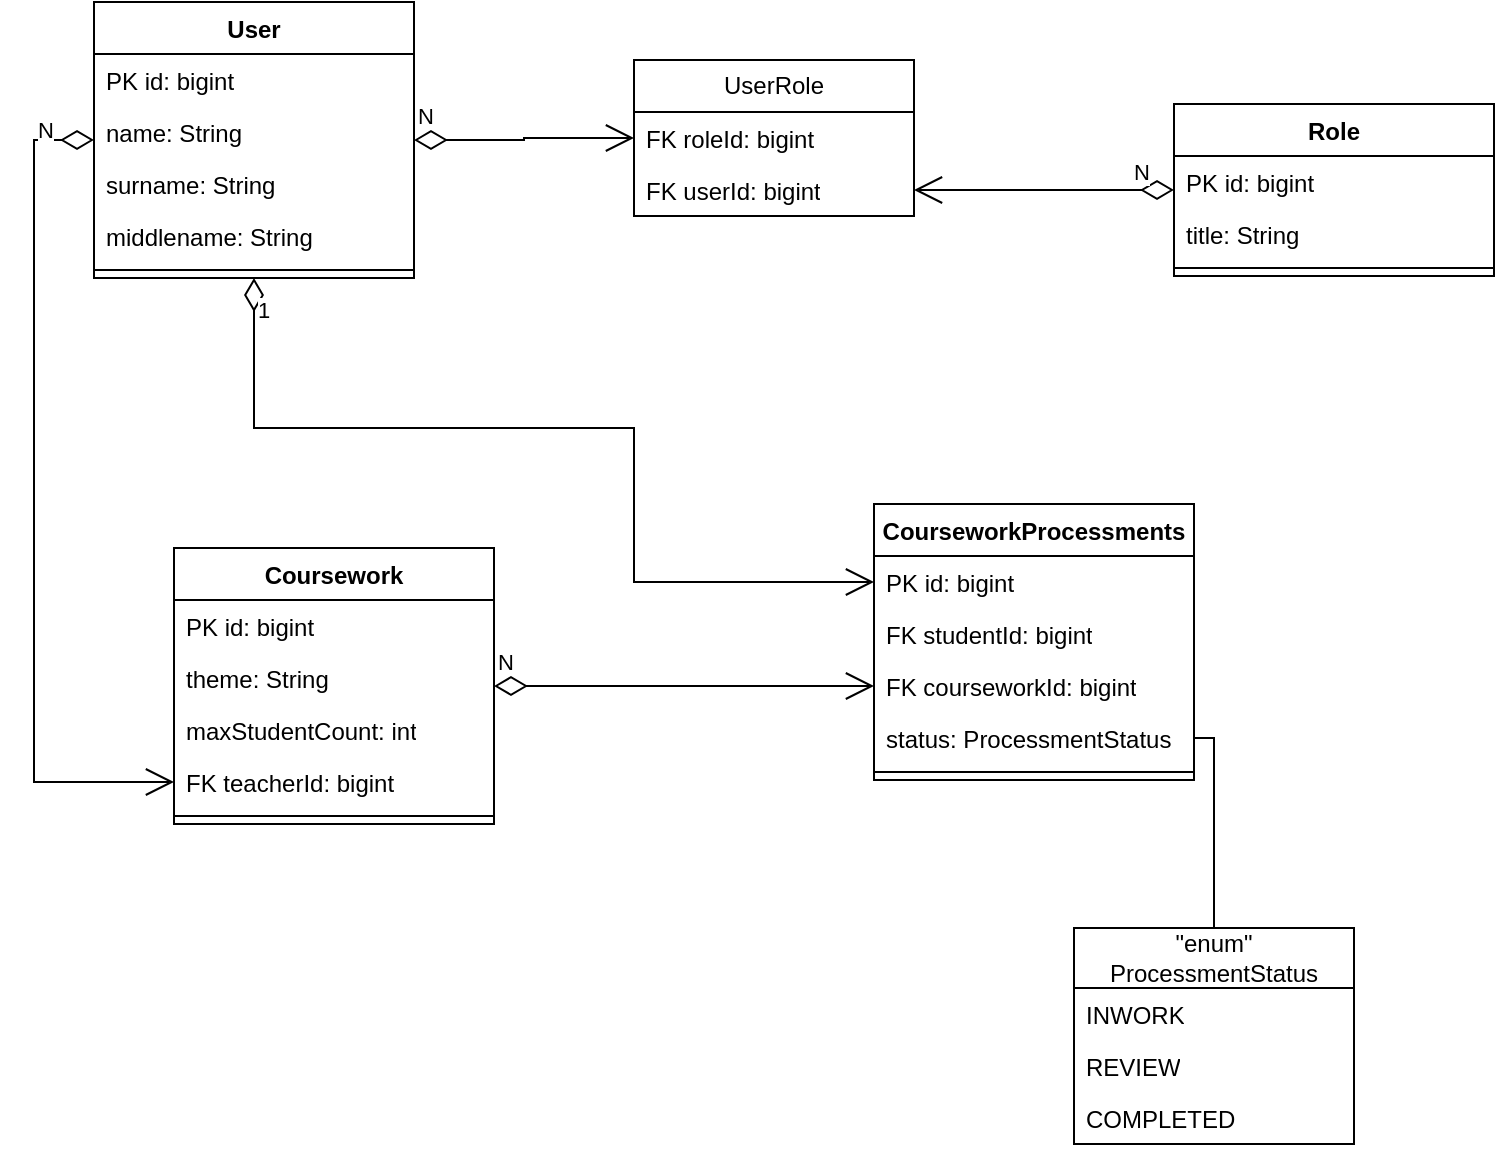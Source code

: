 <mxfile version="21.2.3" type="github">
  <diagram id="C5RBs43oDa-KdzZeNtuy" name="Page-1">
    <mxGraphModel dx="1393" dy="885" grid="1" gridSize="10" guides="1" tooltips="1" connect="1" arrows="1" fold="1" page="1" pageScale="1" pageWidth="827" pageHeight="1169" math="0" shadow="0">
      <root>
        <mxCell id="WIyWlLk6GJQsqaUBKTNV-0" />
        <mxCell id="WIyWlLk6GJQsqaUBKTNV-1" parent="WIyWlLk6GJQsqaUBKTNV-0" />
        <mxCell id="h9zeeWwcExgXHGoZgI7M-35" value="UserRole" style="swimlane;fontStyle=0;childLayout=stackLayout;horizontal=1;startSize=26;fillColor=none;horizontalStack=0;resizeParent=1;resizeParentMax=0;resizeLast=0;collapsible=1;marginBottom=0;whiteSpace=wrap;html=1;" vertex="1" parent="WIyWlLk6GJQsqaUBKTNV-1">
          <mxGeometry x="320" y="76" width="140" height="78" as="geometry" />
        </mxCell>
        <mxCell id="h9zeeWwcExgXHGoZgI7M-37" value="FK roleId: bigint" style="text;strokeColor=none;fillColor=none;align=left;verticalAlign=top;spacingLeft=4;spacingRight=4;overflow=hidden;rotatable=0;points=[[0,0.5],[1,0.5]];portConstraint=eastwest;whiteSpace=wrap;html=1;" vertex="1" parent="h9zeeWwcExgXHGoZgI7M-35">
          <mxGeometry y="26" width="140" height="26" as="geometry" />
        </mxCell>
        <mxCell id="h9zeeWwcExgXHGoZgI7M-36" value="FK userId: bigint" style="text;strokeColor=none;fillColor=none;align=left;verticalAlign=top;spacingLeft=4;spacingRight=4;overflow=hidden;rotatable=0;points=[[0,0.5],[1,0.5]];portConstraint=eastwest;whiteSpace=wrap;html=1;" vertex="1" parent="h9zeeWwcExgXHGoZgI7M-35">
          <mxGeometry y="52" width="140" height="26" as="geometry" />
        </mxCell>
        <mxCell id="h9zeeWwcExgXHGoZgI7M-40" value="N" style="endArrow=open;html=1;endSize=12;startArrow=diamondThin;startSize=14;startFill=0;edgeStyle=orthogonalEdgeStyle;align=left;verticalAlign=bottom;rounded=0;" edge="1" parent="WIyWlLk6GJQsqaUBKTNV-1" source="h9zeeWwcExgXHGoZgI7M-68" target="h9zeeWwcExgXHGoZgI7M-37">
          <mxGeometry x="-1" y="3" relative="1" as="geometry">
            <mxPoint x="240" y="170" as="sourcePoint" />
            <mxPoint x="430" y="200" as="targetPoint" />
          </mxGeometry>
        </mxCell>
        <mxCell id="h9zeeWwcExgXHGoZgI7M-48" value="N" style="endArrow=open;html=1;endSize=12;startArrow=diamondThin;startSize=14;startFill=0;edgeStyle=orthogonalEdgeStyle;align=left;verticalAlign=bottom;rounded=0;" edge="1" parent="WIyWlLk6GJQsqaUBKTNV-1" source="h9zeeWwcExgXHGoZgI7M-75" target="h9zeeWwcExgXHGoZgI7M-36">
          <mxGeometry x="-0.655" relative="1" as="geometry">
            <mxPoint x="380" y="232" as="sourcePoint" />
            <mxPoint x="480" y="180" as="targetPoint" />
            <mxPoint as="offset" />
          </mxGeometry>
        </mxCell>
        <mxCell id="h9zeeWwcExgXHGoZgI7M-65" value="N" style="endArrow=open;html=1;endSize=12;startArrow=diamondThin;startSize=14;startFill=0;edgeStyle=orthogonalEdgeStyle;align=left;verticalAlign=bottom;rounded=0;" edge="1" parent="WIyWlLk6GJQsqaUBKTNV-1" source="h9zeeWwcExgXHGoZgI7M-80" target="h9zeeWwcExgXHGoZgI7M-92">
          <mxGeometry x="-1" y="3" relative="1" as="geometry">
            <mxPoint x="310" y="460" as="sourcePoint" />
            <mxPoint x="390" y="500.0" as="targetPoint" />
          </mxGeometry>
        </mxCell>
        <mxCell id="h9zeeWwcExgXHGoZgI7M-68" value="User" style="swimlane;fontStyle=1;align=center;verticalAlign=top;childLayout=stackLayout;horizontal=1;startSize=26;horizontalStack=0;resizeParent=1;resizeParentMax=0;resizeLast=0;collapsible=1;marginBottom=0;whiteSpace=wrap;html=1;" vertex="1" parent="WIyWlLk6GJQsqaUBKTNV-1">
          <mxGeometry x="50" y="47" width="160" height="138" as="geometry" />
        </mxCell>
        <mxCell id="h9zeeWwcExgXHGoZgI7M-69" value="PK id: bigint" style="text;strokeColor=none;fillColor=none;align=left;verticalAlign=top;spacingLeft=4;spacingRight=4;overflow=hidden;rotatable=0;points=[[0,0.5],[1,0.5]];portConstraint=eastwest;whiteSpace=wrap;html=1;" vertex="1" parent="h9zeeWwcExgXHGoZgI7M-68">
          <mxGeometry y="26" width="160" height="26" as="geometry" />
        </mxCell>
        <mxCell id="h9zeeWwcExgXHGoZgI7M-72" value="name: String" style="text;strokeColor=none;fillColor=none;align=left;verticalAlign=top;spacingLeft=4;spacingRight=4;overflow=hidden;rotatable=0;points=[[0,0.5],[1,0.5]];portConstraint=eastwest;whiteSpace=wrap;html=1;" vertex="1" parent="h9zeeWwcExgXHGoZgI7M-68">
          <mxGeometry y="52" width="160" height="26" as="geometry" />
        </mxCell>
        <mxCell id="h9zeeWwcExgXHGoZgI7M-73" value="surname: String" style="text;strokeColor=none;fillColor=none;align=left;verticalAlign=top;spacingLeft=4;spacingRight=4;overflow=hidden;rotatable=0;points=[[0,0.5],[1,0.5]];portConstraint=eastwest;whiteSpace=wrap;html=1;" vertex="1" parent="h9zeeWwcExgXHGoZgI7M-68">
          <mxGeometry y="78" width="160" height="26" as="geometry" />
        </mxCell>
        <mxCell id="h9zeeWwcExgXHGoZgI7M-74" value="middlename: String" style="text;strokeColor=none;fillColor=none;align=left;verticalAlign=top;spacingLeft=4;spacingRight=4;overflow=hidden;rotatable=0;points=[[0,0.5],[1,0.5]];portConstraint=eastwest;whiteSpace=wrap;html=1;" vertex="1" parent="h9zeeWwcExgXHGoZgI7M-68">
          <mxGeometry y="104" width="160" height="26" as="geometry" />
        </mxCell>
        <mxCell id="h9zeeWwcExgXHGoZgI7M-70" value="" style="line;strokeWidth=1;fillColor=none;align=left;verticalAlign=middle;spacingTop=-1;spacingLeft=3;spacingRight=3;rotatable=0;labelPosition=right;points=[];portConstraint=eastwest;strokeColor=inherit;" vertex="1" parent="h9zeeWwcExgXHGoZgI7M-68">
          <mxGeometry y="130" width="160" height="8" as="geometry" />
        </mxCell>
        <mxCell id="h9zeeWwcExgXHGoZgI7M-75" value="Role" style="swimlane;fontStyle=1;align=center;verticalAlign=top;childLayout=stackLayout;horizontal=1;startSize=26;horizontalStack=0;resizeParent=1;resizeParentMax=0;resizeLast=0;collapsible=1;marginBottom=0;whiteSpace=wrap;html=1;" vertex="1" parent="WIyWlLk6GJQsqaUBKTNV-1">
          <mxGeometry x="590" y="98" width="160" height="86" as="geometry" />
        </mxCell>
        <mxCell id="h9zeeWwcExgXHGoZgI7M-76" value="PK id: bigint" style="text;strokeColor=none;fillColor=none;align=left;verticalAlign=top;spacingLeft=4;spacingRight=4;overflow=hidden;rotatable=0;points=[[0,0.5],[1,0.5]];portConstraint=eastwest;whiteSpace=wrap;html=1;" vertex="1" parent="h9zeeWwcExgXHGoZgI7M-75">
          <mxGeometry y="26" width="160" height="26" as="geometry" />
        </mxCell>
        <mxCell id="h9zeeWwcExgXHGoZgI7M-79" value="title: String" style="text;strokeColor=none;fillColor=none;align=left;verticalAlign=top;spacingLeft=4;spacingRight=4;overflow=hidden;rotatable=0;points=[[0,0.5],[1,0.5]];portConstraint=eastwest;whiteSpace=wrap;html=1;" vertex="1" parent="h9zeeWwcExgXHGoZgI7M-75">
          <mxGeometry y="52" width="160" height="26" as="geometry" />
        </mxCell>
        <mxCell id="h9zeeWwcExgXHGoZgI7M-77" value="" style="line;strokeWidth=1;fillColor=none;align=left;verticalAlign=middle;spacingTop=-1;spacingLeft=3;spacingRight=3;rotatable=0;labelPosition=right;points=[];portConstraint=eastwest;strokeColor=inherit;" vertex="1" parent="h9zeeWwcExgXHGoZgI7M-75">
          <mxGeometry y="78" width="160" height="8" as="geometry" />
        </mxCell>
        <mxCell id="h9zeeWwcExgXHGoZgI7M-80" value="Coursework" style="swimlane;fontStyle=1;align=center;verticalAlign=top;childLayout=stackLayout;horizontal=1;startSize=26;horizontalStack=0;resizeParent=1;resizeParentMax=0;resizeLast=0;collapsible=1;marginBottom=0;whiteSpace=wrap;html=1;" vertex="1" parent="WIyWlLk6GJQsqaUBKTNV-1">
          <mxGeometry x="90" y="320" width="160" height="138" as="geometry" />
        </mxCell>
        <mxCell id="h9zeeWwcExgXHGoZgI7M-81" value="PK id: bigint" style="text;strokeColor=none;fillColor=none;align=left;verticalAlign=top;spacingLeft=4;spacingRight=4;overflow=hidden;rotatable=0;points=[[0,0.5],[1,0.5]];portConstraint=eastwest;whiteSpace=wrap;html=1;" vertex="1" parent="h9zeeWwcExgXHGoZgI7M-80">
          <mxGeometry y="26" width="160" height="26" as="geometry" />
        </mxCell>
        <mxCell id="h9zeeWwcExgXHGoZgI7M-84" value="theme: String" style="text;strokeColor=none;fillColor=none;align=left;verticalAlign=top;spacingLeft=4;spacingRight=4;overflow=hidden;rotatable=0;points=[[0,0.5],[1,0.5]];portConstraint=eastwest;whiteSpace=wrap;html=1;" vertex="1" parent="h9zeeWwcExgXHGoZgI7M-80">
          <mxGeometry y="52" width="160" height="26" as="geometry" />
        </mxCell>
        <mxCell id="h9zeeWwcExgXHGoZgI7M-85" value="maxStudentCount: int" style="text;strokeColor=none;fillColor=none;align=left;verticalAlign=top;spacingLeft=4;spacingRight=4;overflow=hidden;rotatable=0;points=[[0,0.5],[1,0.5]];portConstraint=eastwest;whiteSpace=wrap;html=1;" vertex="1" parent="h9zeeWwcExgXHGoZgI7M-80">
          <mxGeometry y="78" width="160" height="26" as="geometry" />
        </mxCell>
        <mxCell id="h9zeeWwcExgXHGoZgI7M-86" value="FK teacherId: bigint" style="text;strokeColor=none;fillColor=none;align=left;verticalAlign=top;spacingLeft=4;spacingRight=4;overflow=hidden;rotatable=0;points=[[0,0.5],[1,0.5]];portConstraint=eastwest;whiteSpace=wrap;html=1;" vertex="1" parent="h9zeeWwcExgXHGoZgI7M-80">
          <mxGeometry y="104" width="160" height="26" as="geometry" />
        </mxCell>
        <mxCell id="h9zeeWwcExgXHGoZgI7M-82" value="" style="line;strokeWidth=1;fillColor=none;align=left;verticalAlign=middle;spacingTop=-1;spacingLeft=3;spacingRight=3;rotatable=0;labelPosition=right;points=[];portConstraint=eastwest;strokeColor=inherit;" vertex="1" parent="h9zeeWwcExgXHGoZgI7M-80">
          <mxGeometry y="130" width="160" height="8" as="geometry" />
        </mxCell>
        <mxCell id="h9zeeWwcExgXHGoZgI7M-87" value="CourseworkProcessments" style="swimlane;fontStyle=1;align=center;verticalAlign=top;childLayout=stackLayout;horizontal=1;startSize=26;horizontalStack=0;resizeParent=1;resizeParentMax=0;resizeLast=0;collapsible=1;marginBottom=0;whiteSpace=wrap;html=1;" vertex="1" parent="WIyWlLk6GJQsqaUBKTNV-1">
          <mxGeometry x="440" y="298" width="160" height="138" as="geometry" />
        </mxCell>
        <mxCell id="h9zeeWwcExgXHGoZgI7M-88" value="PK id: bigint" style="text;strokeColor=none;fillColor=none;align=left;verticalAlign=top;spacingLeft=4;spacingRight=4;overflow=hidden;rotatable=0;points=[[0,0.5],[1,0.5]];portConstraint=eastwest;whiteSpace=wrap;html=1;" vertex="1" parent="h9zeeWwcExgXHGoZgI7M-87">
          <mxGeometry y="26" width="160" height="26" as="geometry" />
        </mxCell>
        <mxCell id="h9zeeWwcExgXHGoZgI7M-91" value="FK studentId: bigint" style="text;strokeColor=none;fillColor=none;align=left;verticalAlign=top;spacingLeft=4;spacingRight=4;overflow=hidden;rotatable=0;points=[[0,0.5],[1,0.5]];portConstraint=eastwest;whiteSpace=wrap;html=1;" vertex="1" parent="h9zeeWwcExgXHGoZgI7M-87">
          <mxGeometry y="52" width="160" height="26" as="geometry" />
        </mxCell>
        <mxCell id="h9zeeWwcExgXHGoZgI7M-92" value="FK courseworkId: bigint" style="text;strokeColor=none;fillColor=none;align=left;verticalAlign=top;spacingLeft=4;spacingRight=4;overflow=hidden;rotatable=0;points=[[0,0.5],[1,0.5]];portConstraint=eastwest;whiteSpace=wrap;html=1;" vertex="1" parent="h9zeeWwcExgXHGoZgI7M-87">
          <mxGeometry y="78" width="160" height="26" as="geometry" />
        </mxCell>
        <mxCell id="h9zeeWwcExgXHGoZgI7M-95" value="status: ProcessmentStatus" style="text;strokeColor=none;fillColor=none;align=left;verticalAlign=top;spacingLeft=4;spacingRight=4;overflow=hidden;rotatable=0;points=[[0,0.5],[1,0.5]];portConstraint=eastwest;whiteSpace=wrap;html=1;" vertex="1" parent="h9zeeWwcExgXHGoZgI7M-87">
          <mxGeometry y="104" width="160" height="26" as="geometry" />
        </mxCell>
        <mxCell id="h9zeeWwcExgXHGoZgI7M-89" value="" style="line;strokeWidth=1;fillColor=none;align=left;verticalAlign=middle;spacingTop=-1;spacingLeft=3;spacingRight=3;rotatable=0;labelPosition=right;points=[];portConstraint=eastwest;strokeColor=inherit;" vertex="1" parent="h9zeeWwcExgXHGoZgI7M-87">
          <mxGeometry y="130" width="160" height="8" as="geometry" />
        </mxCell>
        <mxCell id="h9zeeWwcExgXHGoZgI7M-93" value="N" style="endArrow=open;html=1;endSize=12;startArrow=diamondThin;startSize=14;startFill=0;edgeStyle=orthogonalEdgeStyle;align=left;verticalAlign=bottom;rounded=0;" edge="1" parent="WIyWlLk6GJQsqaUBKTNV-1" source="h9zeeWwcExgXHGoZgI7M-68" target="h9zeeWwcExgXHGoZgI7M-86">
          <mxGeometry x="-0.84" relative="1" as="geometry">
            <mxPoint y="250" as="sourcePoint" />
            <mxPoint x="160" y="250" as="targetPoint" />
            <Array as="points">
              <mxPoint x="20" y="116" />
              <mxPoint x="20" y="437" />
            </Array>
            <mxPoint as="offset" />
          </mxGeometry>
        </mxCell>
        <mxCell id="h9zeeWwcExgXHGoZgI7M-94" value="1" style="endArrow=open;html=1;endSize=12;startArrow=diamondThin;startSize=14;startFill=0;edgeStyle=orthogonalEdgeStyle;align=left;verticalAlign=bottom;rounded=0;" edge="1" parent="WIyWlLk6GJQsqaUBKTNV-1" source="h9zeeWwcExgXHGoZgI7M-68" target="h9zeeWwcExgXHGoZgI7M-88">
          <mxGeometry x="-0.892" relative="1" as="geometry">
            <mxPoint x="140" y="280" as="sourcePoint" />
            <mxPoint x="300" y="280" as="targetPoint" />
            <Array as="points">
              <mxPoint x="130" y="260" />
              <mxPoint x="320" y="260" />
              <mxPoint x="320" y="337" />
            </Array>
            <mxPoint as="offset" />
          </mxGeometry>
        </mxCell>
        <mxCell id="h9zeeWwcExgXHGoZgI7M-96" value="&quot;enum&quot;&lt;br&gt;ProcessmentStatus" style="swimlane;fontStyle=0;childLayout=stackLayout;horizontal=1;startSize=30;fillColor=none;horizontalStack=0;resizeParent=1;resizeParentMax=0;resizeLast=0;collapsible=1;marginBottom=0;whiteSpace=wrap;html=1;" vertex="1" parent="WIyWlLk6GJQsqaUBKTNV-1">
          <mxGeometry x="540" y="510" width="140" height="108" as="geometry" />
        </mxCell>
        <mxCell id="h9zeeWwcExgXHGoZgI7M-97" value="INWORK" style="text;strokeColor=none;fillColor=none;align=left;verticalAlign=top;spacingLeft=4;spacingRight=4;overflow=hidden;rotatable=0;points=[[0,0.5],[1,0.5]];portConstraint=eastwest;whiteSpace=wrap;html=1;" vertex="1" parent="h9zeeWwcExgXHGoZgI7M-96">
          <mxGeometry y="30" width="140" height="26" as="geometry" />
        </mxCell>
        <mxCell id="h9zeeWwcExgXHGoZgI7M-98" value="REVIEW" style="text;strokeColor=none;fillColor=none;align=left;verticalAlign=top;spacingLeft=4;spacingRight=4;overflow=hidden;rotatable=0;points=[[0,0.5],[1,0.5]];portConstraint=eastwest;whiteSpace=wrap;html=1;" vertex="1" parent="h9zeeWwcExgXHGoZgI7M-96">
          <mxGeometry y="56" width="140" height="26" as="geometry" />
        </mxCell>
        <mxCell id="h9zeeWwcExgXHGoZgI7M-99" value="COMPLETED" style="text;strokeColor=none;fillColor=none;align=left;verticalAlign=top;spacingLeft=4;spacingRight=4;overflow=hidden;rotatable=0;points=[[0,0.5],[1,0.5]];portConstraint=eastwest;whiteSpace=wrap;html=1;" vertex="1" parent="h9zeeWwcExgXHGoZgI7M-96">
          <mxGeometry y="82" width="140" height="26" as="geometry" />
        </mxCell>
        <mxCell id="h9zeeWwcExgXHGoZgI7M-100" value="" style="endArrow=none;html=1;edgeStyle=orthogonalEdgeStyle;rounded=0;" edge="1" parent="WIyWlLk6GJQsqaUBKTNV-1" source="h9zeeWwcExgXHGoZgI7M-95" target="h9zeeWwcExgXHGoZgI7M-96">
          <mxGeometry relative="1" as="geometry">
            <mxPoint x="600" y="460" as="sourcePoint" />
            <mxPoint x="760" y="460" as="targetPoint" />
          </mxGeometry>
        </mxCell>
      </root>
    </mxGraphModel>
  </diagram>
</mxfile>
